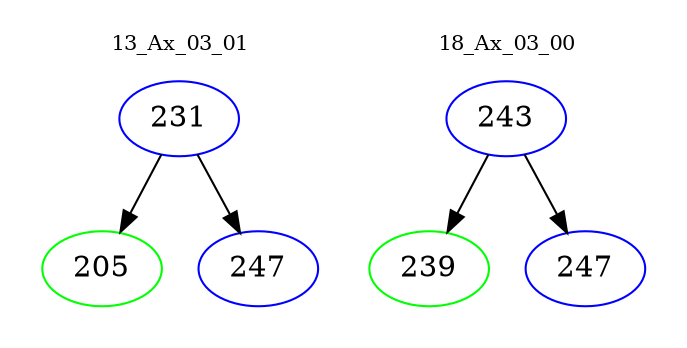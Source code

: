 digraph{
subgraph cluster_0 {
color = white
label = "13_Ax_03_01";
fontsize=10;
T0_231 [label="231", color="blue"]
T0_231 -> T0_205 [color="black"]
T0_205 [label="205", color="green"]
T0_231 -> T0_247 [color="black"]
T0_247 [label="247", color="blue"]
}
subgraph cluster_1 {
color = white
label = "18_Ax_03_00";
fontsize=10;
T1_243 [label="243", color="blue"]
T1_243 -> T1_239 [color="black"]
T1_239 [label="239", color="green"]
T1_243 -> T1_247 [color="black"]
T1_247 [label="247", color="blue"]
}
}
